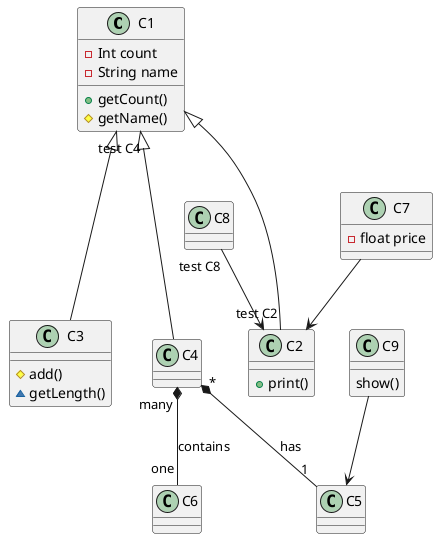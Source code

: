 @startuml "Class attributes"
C1 <|--- "test C2" C2
C1 <|--- C3
C1 "test C4" <|--- C4

C1 : -Int count
C1 : -String name
C1 : +getCount()
C1 : #getName()

C2 : +print()

C3 : #add()
C3 : ~getLength()

C4 "*" *-- "1" C5 : has
C4 "many" *-- "one" C6 : contains

C7 --> C2
C8 "test C8" --> C2

C7 : -float price

C9 --> C5

C9 : show()
@enduml
